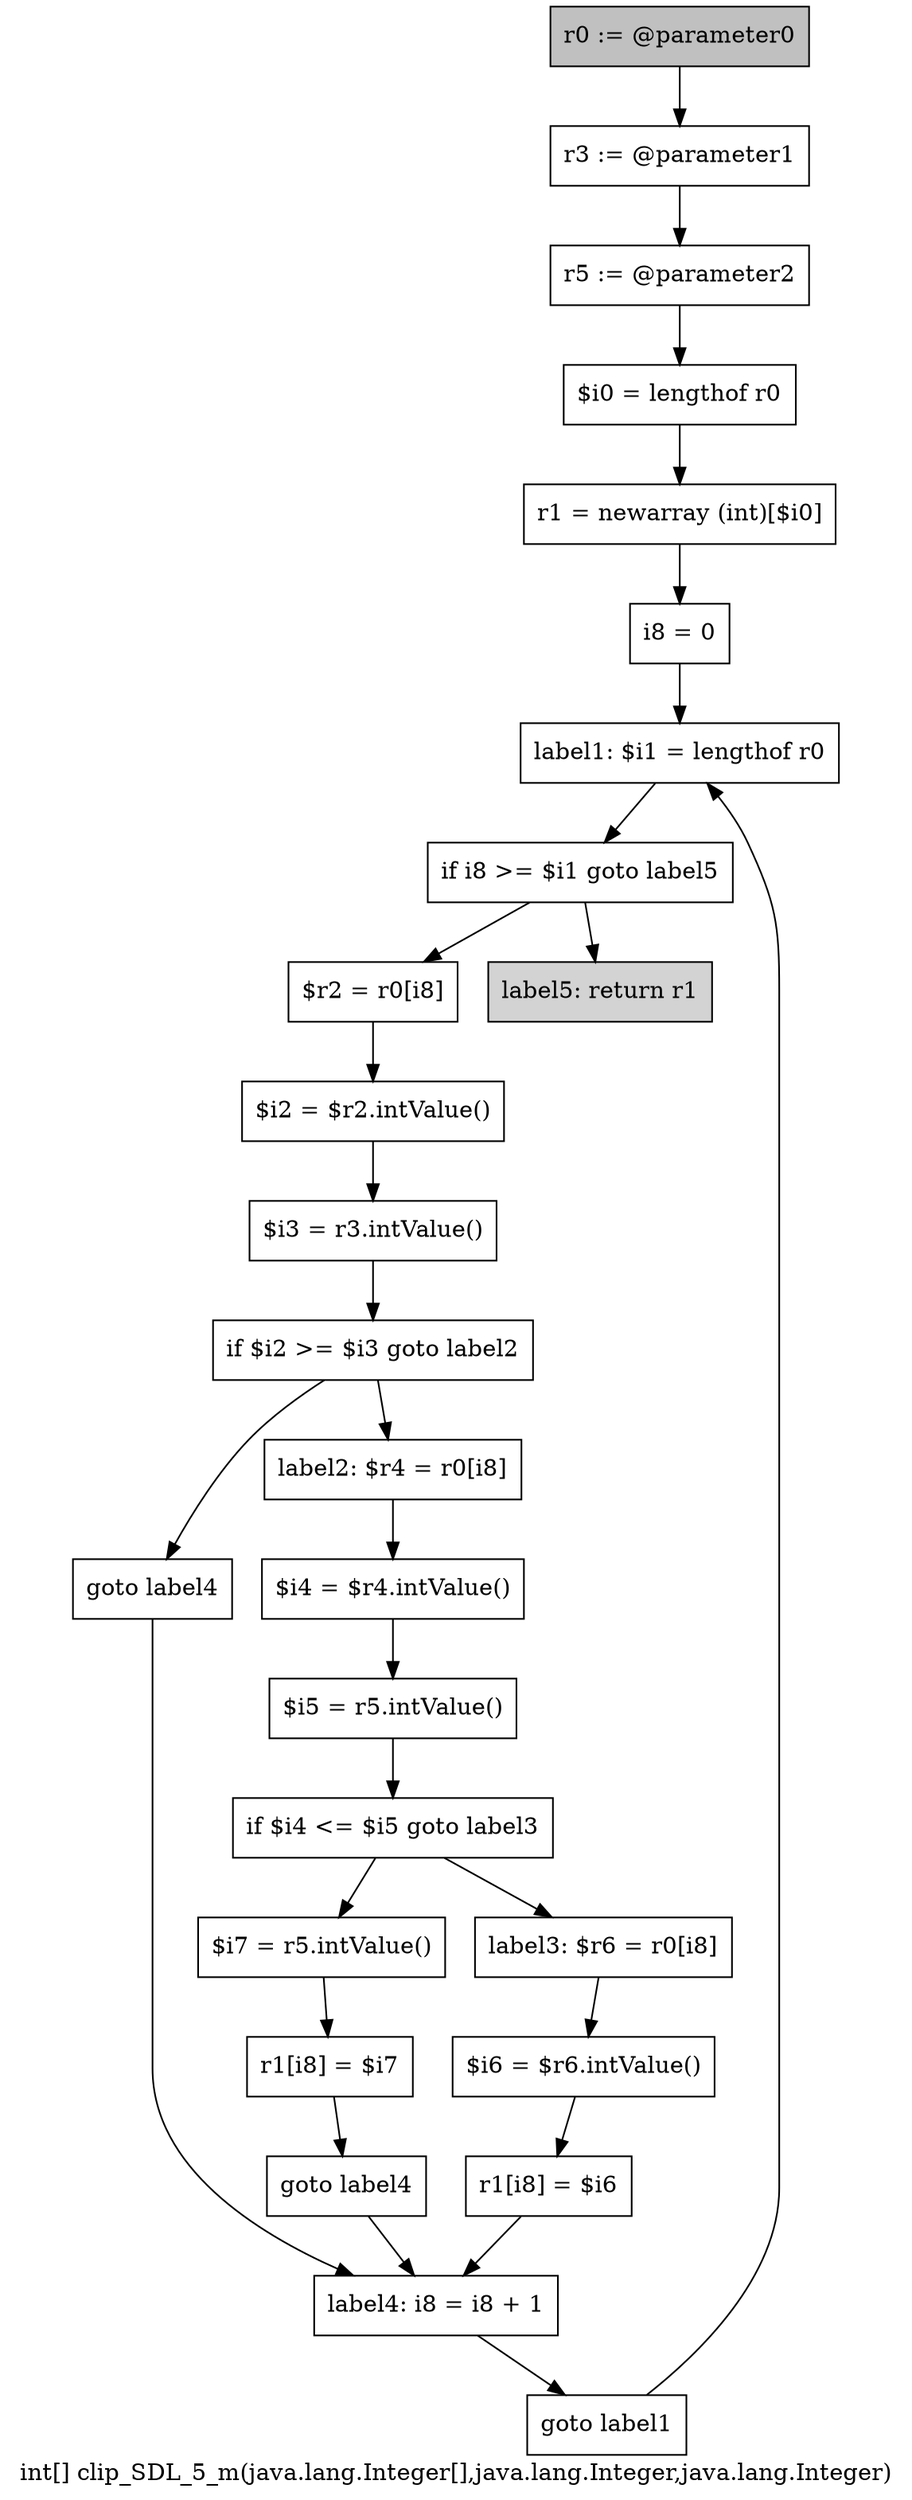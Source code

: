 digraph "int[] clip_SDL_5_m(java.lang.Integer[],java.lang.Integer,java.lang.Integer)" {
    label="int[] clip_SDL_5_m(java.lang.Integer[],java.lang.Integer,java.lang.Integer)";
    node [shape=box];
    "0" [style=filled,fillcolor=gray,label="r0 := @parameter0",];
    "1" [label="r3 := @parameter1",];
    "0"->"1";
    "2" [label="r5 := @parameter2",];
    "1"->"2";
    "3" [label="$i0 = lengthof r0",];
    "2"->"3";
    "4" [label="r1 = newarray (int)[$i0]",];
    "3"->"4";
    "5" [label="i8 = 0",];
    "4"->"5";
    "6" [label="label1: $i1 = lengthof r0",];
    "5"->"6";
    "7" [label="if i8 >= $i1 goto label5",];
    "6"->"7";
    "8" [label="$r2 = r0[i8]",];
    "7"->"8";
    "25" [style=filled,fillcolor=lightgray,label="label5: return r1",];
    "7"->"25";
    "9" [label="$i2 = $r2.intValue()",];
    "8"->"9";
    "10" [label="$i3 = r3.intValue()",];
    "9"->"10";
    "11" [label="if $i2 >= $i3 goto label2",];
    "10"->"11";
    "12" [label="goto label4",];
    "11"->"12";
    "13" [label="label2: $r4 = r0[i8]",];
    "11"->"13";
    "23" [label="label4: i8 = i8 + 1",];
    "12"->"23";
    "14" [label="$i4 = $r4.intValue()",];
    "13"->"14";
    "15" [label="$i5 = r5.intValue()",];
    "14"->"15";
    "16" [label="if $i4 <= $i5 goto label3",];
    "15"->"16";
    "17" [label="$i7 = r5.intValue()",];
    "16"->"17";
    "20" [label="label3: $r6 = r0[i8]",];
    "16"->"20";
    "18" [label="r1[i8] = $i7",];
    "17"->"18";
    "19" [label="goto label4",];
    "18"->"19";
    "19"->"23";
    "21" [label="$i6 = $r6.intValue()",];
    "20"->"21";
    "22" [label="r1[i8] = $i6",];
    "21"->"22";
    "22"->"23";
    "24" [label="goto label1",];
    "23"->"24";
    "24"->"6";
}
